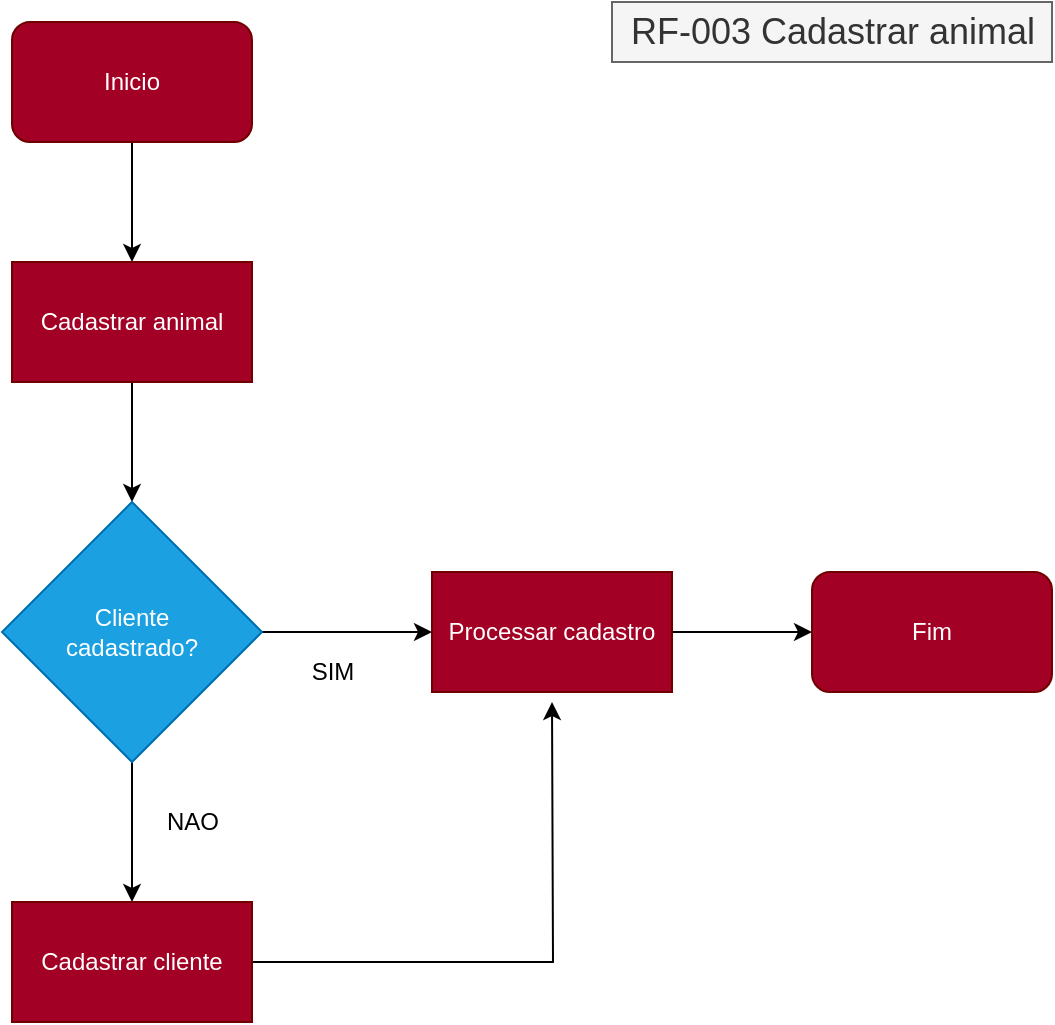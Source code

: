 <mxfile version="16.5.1" type="device"><diagram id="nfCWUoTKI2iozPqYA268" name="Página-1"><mxGraphModel dx="868" dy="560" grid="1" gridSize="10" guides="1" tooltips="1" connect="1" arrows="1" fold="1" page="1" pageScale="1" pageWidth="827" pageHeight="1169" math="0" shadow="0"><root><mxCell id="0"/><mxCell id="1" parent="0"/><mxCell id="mXxqPwpJpwYbD_vYGIO1-3" style="edgeStyle=orthogonalEdgeStyle;rounded=0;orthogonalLoop=1;jettySize=auto;html=1;entryX=0.5;entryY=0;entryDx=0;entryDy=0;" parent="1" source="mXxqPwpJpwYbD_vYGIO1-1" target="mXxqPwpJpwYbD_vYGIO1-2" edge="1"><mxGeometry relative="1" as="geometry"/></mxCell><mxCell id="mXxqPwpJpwYbD_vYGIO1-1" value="Inicio" style="rounded=1;whiteSpace=wrap;html=1;fillColor=#a20025;fontColor=#ffffff;strokeColor=#6F0000;" parent="1" vertex="1"><mxGeometry x="280" y="20" width="120" height="60" as="geometry"/></mxCell><mxCell id="mXxqPwpJpwYbD_vYGIO1-5" style="edgeStyle=orthogonalEdgeStyle;rounded=0;orthogonalLoop=1;jettySize=auto;html=1;entryX=0.5;entryY=0;entryDx=0;entryDy=0;" parent="1" source="mXxqPwpJpwYbD_vYGIO1-2" target="mXxqPwpJpwYbD_vYGIO1-4" edge="1"><mxGeometry relative="1" as="geometry"/></mxCell><mxCell id="mXxqPwpJpwYbD_vYGIO1-2" value="Cadastrar animal" style="rounded=0;whiteSpace=wrap;html=1;fillColor=#a20025;fontColor=#ffffff;strokeColor=#6F0000;" parent="1" vertex="1"><mxGeometry x="280" y="140" width="120" height="60" as="geometry"/></mxCell><mxCell id="mXxqPwpJpwYbD_vYGIO1-6" style="edgeStyle=orthogonalEdgeStyle;rounded=0;orthogonalLoop=1;jettySize=auto;html=1;" parent="1" source="mXxqPwpJpwYbD_vYGIO1-4" target="mXxqPwpJpwYbD_vYGIO1-7" edge="1"><mxGeometry relative="1" as="geometry"><mxPoint x="190" y="325" as="targetPoint"/></mxGeometry></mxCell><mxCell id="mXxqPwpJpwYbD_vYGIO1-9" style="edgeStyle=orthogonalEdgeStyle;rounded=0;orthogonalLoop=1;jettySize=auto;html=1;" parent="1" source="mXxqPwpJpwYbD_vYGIO1-4" target="mXxqPwpJpwYbD_vYGIO1-10" edge="1"><mxGeometry relative="1" as="geometry"><mxPoint x="520" y="325" as="targetPoint"/></mxGeometry></mxCell><mxCell id="mXxqPwpJpwYbD_vYGIO1-4" value="Cliente&lt;br&gt;cadastrado?" style="rhombus;whiteSpace=wrap;html=1;fillColor=#1ba1e2;fontColor=#ffffff;strokeColor=#006EAF;" parent="1" vertex="1"><mxGeometry x="275" y="260" width="130" height="130" as="geometry"/></mxCell><mxCell id="mXxqPwpJpwYbD_vYGIO1-12" style="edgeStyle=orthogonalEdgeStyle;rounded=0;orthogonalLoop=1;jettySize=auto;html=1;" parent="1" source="mXxqPwpJpwYbD_vYGIO1-7" edge="1"><mxGeometry relative="1" as="geometry"><mxPoint x="550" y="360" as="targetPoint"/></mxGeometry></mxCell><mxCell id="mXxqPwpJpwYbD_vYGIO1-7" value="Cadastrar cliente" style="rounded=0;whiteSpace=wrap;html=1;fillColor=#a20025;fontColor=#ffffff;strokeColor=#6F0000;" parent="1" vertex="1"><mxGeometry x="280" y="460" width="120" height="60" as="geometry"/></mxCell><mxCell id="mXxqPwpJpwYbD_vYGIO1-8" value="NAO" style="text;html=1;align=center;verticalAlign=middle;resizable=0;points=[];autosize=1;strokeColor=none;fillColor=none;" parent="1" vertex="1"><mxGeometry x="350" y="410" width="40" height="20" as="geometry"/></mxCell><mxCell id="mXxqPwpJpwYbD_vYGIO1-13" style="edgeStyle=orthogonalEdgeStyle;rounded=0;orthogonalLoop=1;jettySize=auto;html=1;" parent="1" source="mXxqPwpJpwYbD_vYGIO1-10" target="mXxqPwpJpwYbD_vYGIO1-14" edge="1"><mxGeometry relative="1" as="geometry"><mxPoint x="690" y="325" as="targetPoint"/></mxGeometry></mxCell><mxCell id="mXxqPwpJpwYbD_vYGIO1-10" value="Processar cadastro" style="rounded=0;whiteSpace=wrap;html=1;fillColor=#a20025;fontColor=#ffffff;strokeColor=#6F0000;" parent="1" vertex="1"><mxGeometry x="490" y="295" width="120" height="60" as="geometry"/></mxCell><mxCell id="mXxqPwpJpwYbD_vYGIO1-11" value="SIM" style="text;html=1;align=center;verticalAlign=middle;resizable=0;points=[];autosize=1;strokeColor=none;fillColor=none;" parent="1" vertex="1"><mxGeometry x="420" y="335" width="40" height="20" as="geometry"/></mxCell><mxCell id="mXxqPwpJpwYbD_vYGIO1-14" value="Fim" style="rounded=1;whiteSpace=wrap;html=1;fillColor=#a20025;fontColor=#ffffff;strokeColor=#6F0000;" parent="1" vertex="1"><mxGeometry x="680" y="295" width="120" height="60" as="geometry"/></mxCell><mxCell id="mXxqPwpJpwYbD_vYGIO1-15" value="&lt;p style=&quot;margin-bottom: 0.25cm ; line-height: 1.15px ; background: transparent&quot;&gt;&lt;font style=&quot;font-size: 18px&quot;&gt;&lt;font face=&quot;Liberation Sans, sans-serif&quot;&gt;&lt;font&gt;RF-003&amp;nbsp;&lt;/font&gt;&lt;/font&gt;&lt;span style=&quot;font-family: &amp;#34;liberation sans&amp;#34; , sans-serif ; background-color: transparent&quot;&gt;Cadastrar animal&lt;/span&gt;&lt;/font&gt;&lt;/p&gt;" style="text;html=1;align=center;verticalAlign=middle;resizable=0;points=[];autosize=1;fillColor=#f5f5f5;fontColor=#333333;strokeColor=#666666;" parent="1" vertex="1"><mxGeometry x="580" y="10" width="220" height="30" as="geometry"/></mxCell></root></mxGraphModel></diagram></mxfile>
